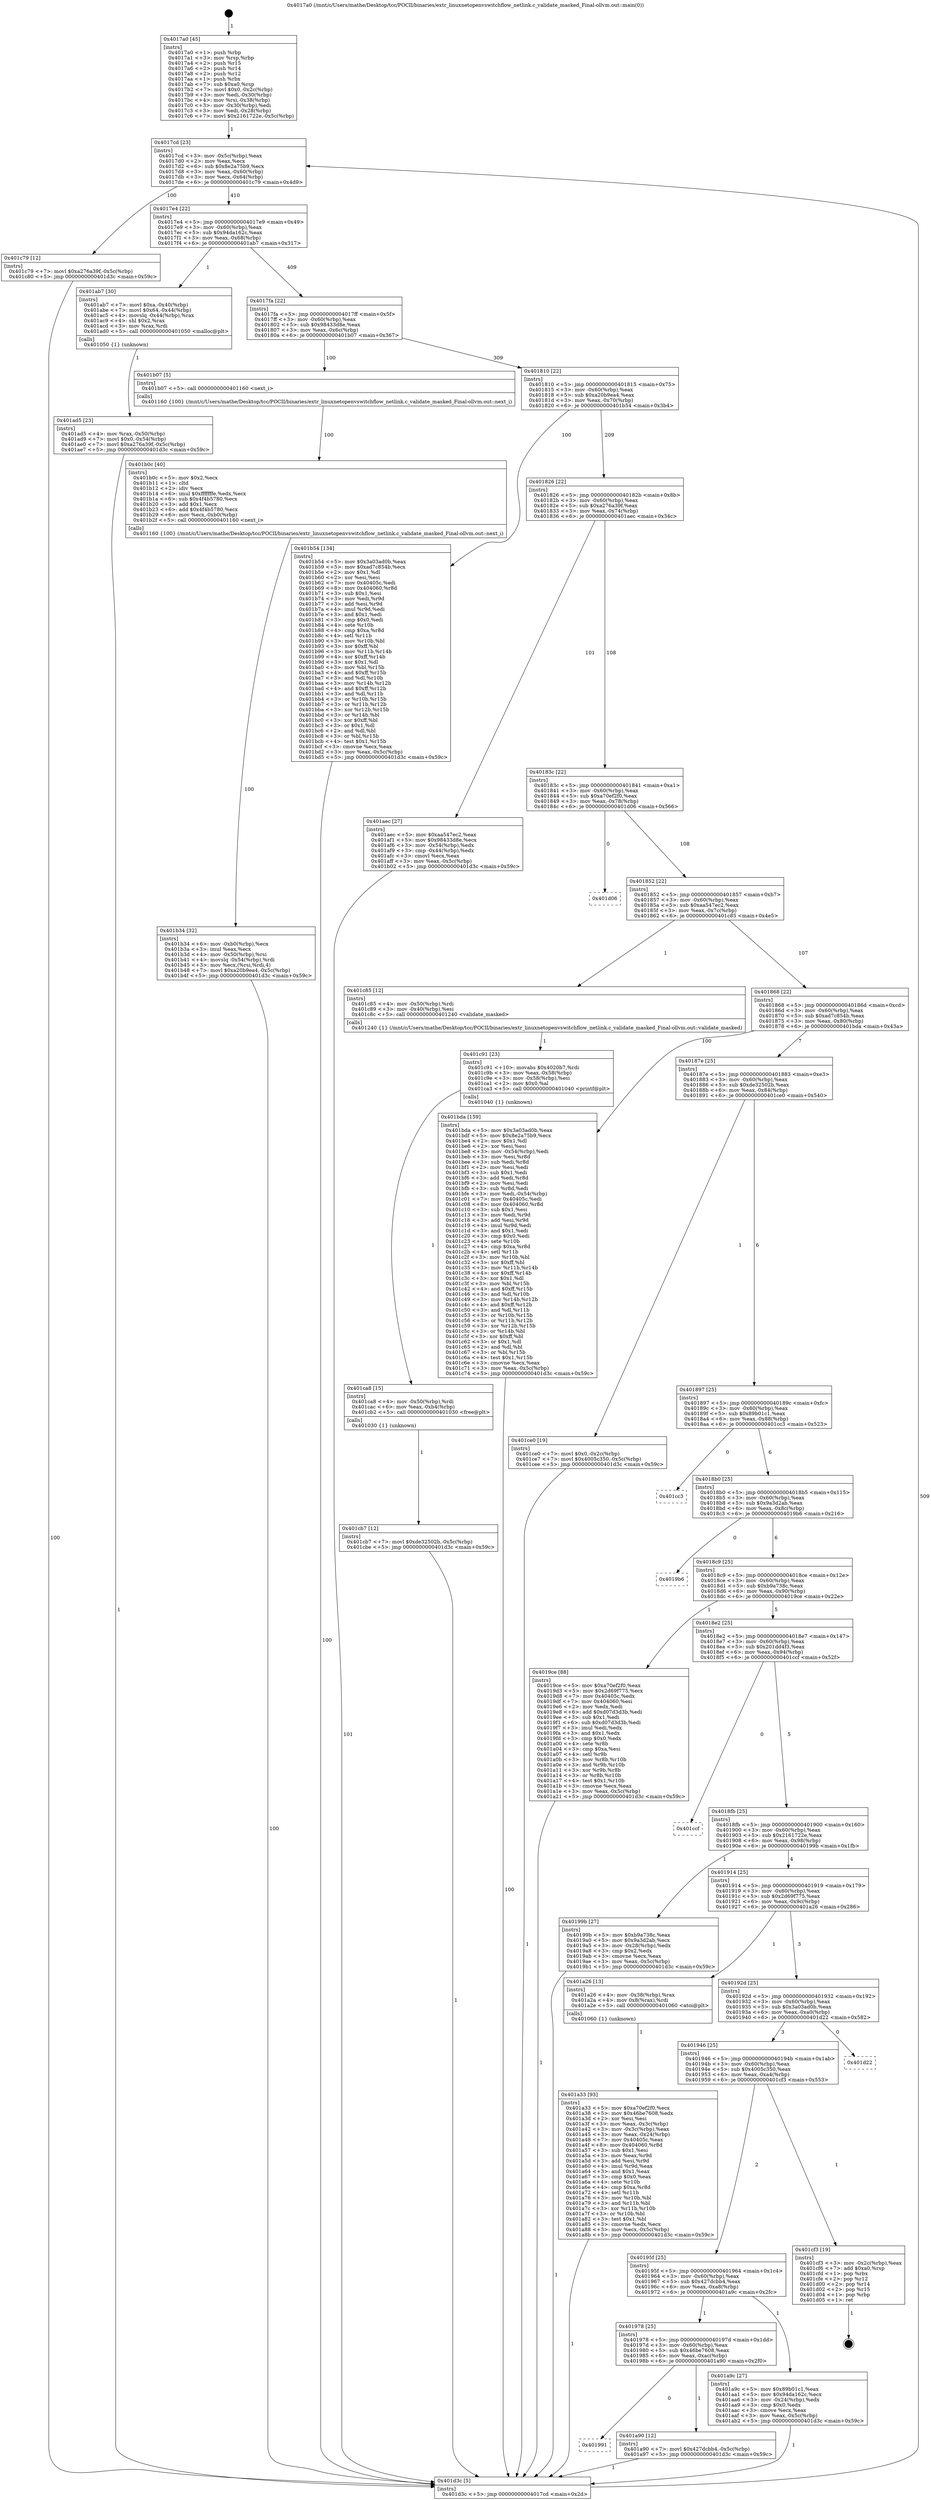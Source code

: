 digraph "0x4017a0" {
  label = "0x4017a0 (/mnt/c/Users/mathe/Desktop/tcc/POCII/binaries/extr_linuxnetopenvswitchflow_netlink.c_validate_masked_Final-ollvm.out::main(0))"
  labelloc = "t"
  node[shape=record]

  Entry [label="",width=0.3,height=0.3,shape=circle,fillcolor=black,style=filled]
  "0x4017cd" [label="{
     0x4017cd [23]\l
     | [instrs]\l
     &nbsp;&nbsp;0x4017cd \<+3\>: mov -0x5c(%rbp),%eax\l
     &nbsp;&nbsp;0x4017d0 \<+2\>: mov %eax,%ecx\l
     &nbsp;&nbsp;0x4017d2 \<+6\>: sub $0x8e2a75b9,%ecx\l
     &nbsp;&nbsp;0x4017d8 \<+3\>: mov %eax,-0x60(%rbp)\l
     &nbsp;&nbsp;0x4017db \<+3\>: mov %ecx,-0x64(%rbp)\l
     &nbsp;&nbsp;0x4017de \<+6\>: je 0000000000401c79 \<main+0x4d9\>\l
  }"]
  "0x401c79" [label="{
     0x401c79 [12]\l
     | [instrs]\l
     &nbsp;&nbsp;0x401c79 \<+7\>: movl $0xa276a39f,-0x5c(%rbp)\l
     &nbsp;&nbsp;0x401c80 \<+5\>: jmp 0000000000401d3c \<main+0x59c\>\l
  }"]
  "0x4017e4" [label="{
     0x4017e4 [22]\l
     | [instrs]\l
     &nbsp;&nbsp;0x4017e4 \<+5\>: jmp 00000000004017e9 \<main+0x49\>\l
     &nbsp;&nbsp;0x4017e9 \<+3\>: mov -0x60(%rbp),%eax\l
     &nbsp;&nbsp;0x4017ec \<+5\>: sub $0x94da162c,%eax\l
     &nbsp;&nbsp;0x4017f1 \<+3\>: mov %eax,-0x68(%rbp)\l
     &nbsp;&nbsp;0x4017f4 \<+6\>: je 0000000000401ab7 \<main+0x317\>\l
  }"]
  Exit [label="",width=0.3,height=0.3,shape=circle,fillcolor=black,style=filled,peripheries=2]
  "0x401ab7" [label="{
     0x401ab7 [30]\l
     | [instrs]\l
     &nbsp;&nbsp;0x401ab7 \<+7\>: movl $0xa,-0x40(%rbp)\l
     &nbsp;&nbsp;0x401abe \<+7\>: movl $0x64,-0x44(%rbp)\l
     &nbsp;&nbsp;0x401ac5 \<+4\>: movslq -0x44(%rbp),%rax\l
     &nbsp;&nbsp;0x401ac9 \<+4\>: shl $0x2,%rax\l
     &nbsp;&nbsp;0x401acd \<+3\>: mov %rax,%rdi\l
     &nbsp;&nbsp;0x401ad0 \<+5\>: call 0000000000401050 \<malloc@plt\>\l
     | [calls]\l
     &nbsp;&nbsp;0x401050 \{1\} (unknown)\l
  }"]
  "0x4017fa" [label="{
     0x4017fa [22]\l
     | [instrs]\l
     &nbsp;&nbsp;0x4017fa \<+5\>: jmp 00000000004017ff \<main+0x5f\>\l
     &nbsp;&nbsp;0x4017ff \<+3\>: mov -0x60(%rbp),%eax\l
     &nbsp;&nbsp;0x401802 \<+5\>: sub $0x98433d8e,%eax\l
     &nbsp;&nbsp;0x401807 \<+3\>: mov %eax,-0x6c(%rbp)\l
     &nbsp;&nbsp;0x40180a \<+6\>: je 0000000000401b07 \<main+0x367\>\l
  }"]
  "0x401cb7" [label="{
     0x401cb7 [12]\l
     | [instrs]\l
     &nbsp;&nbsp;0x401cb7 \<+7\>: movl $0xde32502b,-0x5c(%rbp)\l
     &nbsp;&nbsp;0x401cbe \<+5\>: jmp 0000000000401d3c \<main+0x59c\>\l
  }"]
  "0x401b07" [label="{
     0x401b07 [5]\l
     | [instrs]\l
     &nbsp;&nbsp;0x401b07 \<+5\>: call 0000000000401160 \<next_i\>\l
     | [calls]\l
     &nbsp;&nbsp;0x401160 \{100\} (/mnt/c/Users/mathe/Desktop/tcc/POCII/binaries/extr_linuxnetopenvswitchflow_netlink.c_validate_masked_Final-ollvm.out::next_i)\l
  }"]
  "0x401810" [label="{
     0x401810 [22]\l
     | [instrs]\l
     &nbsp;&nbsp;0x401810 \<+5\>: jmp 0000000000401815 \<main+0x75\>\l
     &nbsp;&nbsp;0x401815 \<+3\>: mov -0x60(%rbp),%eax\l
     &nbsp;&nbsp;0x401818 \<+5\>: sub $0xa20b9ea4,%eax\l
     &nbsp;&nbsp;0x40181d \<+3\>: mov %eax,-0x70(%rbp)\l
     &nbsp;&nbsp;0x401820 \<+6\>: je 0000000000401b54 \<main+0x3b4\>\l
  }"]
  "0x401ca8" [label="{
     0x401ca8 [15]\l
     | [instrs]\l
     &nbsp;&nbsp;0x401ca8 \<+4\>: mov -0x50(%rbp),%rdi\l
     &nbsp;&nbsp;0x401cac \<+6\>: mov %eax,-0xb4(%rbp)\l
     &nbsp;&nbsp;0x401cb2 \<+5\>: call 0000000000401030 \<free@plt\>\l
     | [calls]\l
     &nbsp;&nbsp;0x401030 \{1\} (unknown)\l
  }"]
  "0x401b54" [label="{
     0x401b54 [134]\l
     | [instrs]\l
     &nbsp;&nbsp;0x401b54 \<+5\>: mov $0x3a03ad0b,%eax\l
     &nbsp;&nbsp;0x401b59 \<+5\>: mov $0xad7c854b,%ecx\l
     &nbsp;&nbsp;0x401b5e \<+2\>: mov $0x1,%dl\l
     &nbsp;&nbsp;0x401b60 \<+2\>: xor %esi,%esi\l
     &nbsp;&nbsp;0x401b62 \<+7\>: mov 0x40405c,%edi\l
     &nbsp;&nbsp;0x401b69 \<+8\>: mov 0x404060,%r8d\l
     &nbsp;&nbsp;0x401b71 \<+3\>: sub $0x1,%esi\l
     &nbsp;&nbsp;0x401b74 \<+3\>: mov %edi,%r9d\l
     &nbsp;&nbsp;0x401b77 \<+3\>: add %esi,%r9d\l
     &nbsp;&nbsp;0x401b7a \<+4\>: imul %r9d,%edi\l
     &nbsp;&nbsp;0x401b7e \<+3\>: and $0x1,%edi\l
     &nbsp;&nbsp;0x401b81 \<+3\>: cmp $0x0,%edi\l
     &nbsp;&nbsp;0x401b84 \<+4\>: sete %r10b\l
     &nbsp;&nbsp;0x401b88 \<+4\>: cmp $0xa,%r8d\l
     &nbsp;&nbsp;0x401b8c \<+4\>: setl %r11b\l
     &nbsp;&nbsp;0x401b90 \<+3\>: mov %r10b,%bl\l
     &nbsp;&nbsp;0x401b93 \<+3\>: xor $0xff,%bl\l
     &nbsp;&nbsp;0x401b96 \<+3\>: mov %r11b,%r14b\l
     &nbsp;&nbsp;0x401b99 \<+4\>: xor $0xff,%r14b\l
     &nbsp;&nbsp;0x401b9d \<+3\>: xor $0x1,%dl\l
     &nbsp;&nbsp;0x401ba0 \<+3\>: mov %bl,%r15b\l
     &nbsp;&nbsp;0x401ba3 \<+4\>: and $0xff,%r15b\l
     &nbsp;&nbsp;0x401ba7 \<+3\>: and %dl,%r10b\l
     &nbsp;&nbsp;0x401baa \<+3\>: mov %r14b,%r12b\l
     &nbsp;&nbsp;0x401bad \<+4\>: and $0xff,%r12b\l
     &nbsp;&nbsp;0x401bb1 \<+3\>: and %dl,%r11b\l
     &nbsp;&nbsp;0x401bb4 \<+3\>: or %r10b,%r15b\l
     &nbsp;&nbsp;0x401bb7 \<+3\>: or %r11b,%r12b\l
     &nbsp;&nbsp;0x401bba \<+3\>: xor %r12b,%r15b\l
     &nbsp;&nbsp;0x401bbd \<+3\>: or %r14b,%bl\l
     &nbsp;&nbsp;0x401bc0 \<+3\>: xor $0xff,%bl\l
     &nbsp;&nbsp;0x401bc3 \<+3\>: or $0x1,%dl\l
     &nbsp;&nbsp;0x401bc6 \<+2\>: and %dl,%bl\l
     &nbsp;&nbsp;0x401bc8 \<+3\>: or %bl,%r15b\l
     &nbsp;&nbsp;0x401bcb \<+4\>: test $0x1,%r15b\l
     &nbsp;&nbsp;0x401bcf \<+3\>: cmovne %ecx,%eax\l
     &nbsp;&nbsp;0x401bd2 \<+3\>: mov %eax,-0x5c(%rbp)\l
     &nbsp;&nbsp;0x401bd5 \<+5\>: jmp 0000000000401d3c \<main+0x59c\>\l
  }"]
  "0x401826" [label="{
     0x401826 [22]\l
     | [instrs]\l
     &nbsp;&nbsp;0x401826 \<+5\>: jmp 000000000040182b \<main+0x8b\>\l
     &nbsp;&nbsp;0x40182b \<+3\>: mov -0x60(%rbp),%eax\l
     &nbsp;&nbsp;0x40182e \<+5\>: sub $0xa276a39f,%eax\l
     &nbsp;&nbsp;0x401833 \<+3\>: mov %eax,-0x74(%rbp)\l
     &nbsp;&nbsp;0x401836 \<+6\>: je 0000000000401aec \<main+0x34c\>\l
  }"]
  "0x401c91" [label="{
     0x401c91 [23]\l
     | [instrs]\l
     &nbsp;&nbsp;0x401c91 \<+10\>: movabs $0x4020b7,%rdi\l
     &nbsp;&nbsp;0x401c9b \<+3\>: mov %eax,-0x58(%rbp)\l
     &nbsp;&nbsp;0x401c9e \<+3\>: mov -0x58(%rbp),%esi\l
     &nbsp;&nbsp;0x401ca1 \<+2\>: mov $0x0,%al\l
     &nbsp;&nbsp;0x401ca3 \<+5\>: call 0000000000401040 \<printf@plt\>\l
     | [calls]\l
     &nbsp;&nbsp;0x401040 \{1\} (unknown)\l
  }"]
  "0x401aec" [label="{
     0x401aec [27]\l
     | [instrs]\l
     &nbsp;&nbsp;0x401aec \<+5\>: mov $0xaa547ec2,%eax\l
     &nbsp;&nbsp;0x401af1 \<+5\>: mov $0x98433d8e,%ecx\l
     &nbsp;&nbsp;0x401af6 \<+3\>: mov -0x54(%rbp),%edx\l
     &nbsp;&nbsp;0x401af9 \<+3\>: cmp -0x44(%rbp),%edx\l
     &nbsp;&nbsp;0x401afc \<+3\>: cmovl %ecx,%eax\l
     &nbsp;&nbsp;0x401aff \<+3\>: mov %eax,-0x5c(%rbp)\l
     &nbsp;&nbsp;0x401b02 \<+5\>: jmp 0000000000401d3c \<main+0x59c\>\l
  }"]
  "0x40183c" [label="{
     0x40183c [22]\l
     | [instrs]\l
     &nbsp;&nbsp;0x40183c \<+5\>: jmp 0000000000401841 \<main+0xa1\>\l
     &nbsp;&nbsp;0x401841 \<+3\>: mov -0x60(%rbp),%eax\l
     &nbsp;&nbsp;0x401844 \<+5\>: sub $0xa70ef2f0,%eax\l
     &nbsp;&nbsp;0x401849 \<+3\>: mov %eax,-0x78(%rbp)\l
     &nbsp;&nbsp;0x40184c \<+6\>: je 0000000000401d06 \<main+0x566\>\l
  }"]
  "0x401b34" [label="{
     0x401b34 [32]\l
     | [instrs]\l
     &nbsp;&nbsp;0x401b34 \<+6\>: mov -0xb0(%rbp),%ecx\l
     &nbsp;&nbsp;0x401b3a \<+3\>: imul %eax,%ecx\l
     &nbsp;&nbsp;0x401b3d \<+4\>: mov -0x50(%rbp),%rsi\l
     &nbsp;&nbsp;0x401b41 \<+4\>: movslq -0x54(%rbp),%rdi\l
     &nbsp;&nbsp;0x401b45 \<+3\>: mov %ecx,(%rsi,%rdi,4)\l
     &nbsp;&nbsp;0x401b48 \<+7\>: movl $0xa20b9ea4,-0x5c(%rbp)\l
     &nbsp;&nbsp;0x401b4f \<+5\>: jmp 0000000000401d3c \<main+0x59c\>\l
  }"]
  "0x401d06" [label="{
     0x401d06\l
  }", style=dashed]
  "0x401852" [label="{
     0x401852 [22]\l
     | [instrs]\l
     &nbsp;&nbsp;0x401852 \<+5\>: jmp 0000000000401857 \<main+0xb7\>\l
     &nbsp;&nbsp;0x401857 \<+3\>: mov -0x60(%rbp),%eax\l
     &nbsp;&nbsp;0x40185a \<+5\>: sub $0xaa547ec2,%eax\l
     &nbsp;&nbsp;0x40185f \<+3\>: mov %eax,-0x7c(%rbp)\l
     &nbsp;&nbsp;0x401862 \<+6\>: je 0000000000401c85 \<main+0x4e5\>\l
  }"]
  "0x401b0c" [label="{
     0x401b0c [40]\l
     | [instrs]\l
     &nbsp;&nbsp;0x401b0c \<+5\>: mov $0x2,%ecx\l
     &nbsp;&nbsp;0x401b11 \<+1\>: cltd\l
     &nbsp;&nbsp;0x401b12 \<+2\>: idiv %ecx\l
     &nbsp;&nbsp;0x401b14 \<+6\>: imul $0xfffffffe,%edx,%ecx\l
     &nbsp;&nbsp;0x401b1a \<+6\>: sub $0x4f4b5780,%ecx\l
     &nbsp;&nbsp;0x401b20 \<+3\>: add $0x1,%ecx\l
     &nbsp;&nbsp;0x401b23 \<+6\>: add $0x4f4b5780,%ecx\l
     &nbsp;&nbsp;0x401b29 \<+6\>: mov %ecx,-0xb0(%rbp)\l
     &nbsp;&nbsp;0x401b2f \<+5\>: call 0000000000401160 \<next_i\>\l
     | [calls]\l
     &nbsp;&nbsp;0x401160 \{100\} (/mnt/c/Users/mathe/Desktop/tcc/POCII/binaries/extr_linuxnetopenvswitchflow_netlink.c_validate_masked_Final-ollvm.out::next_i)\l
  }"]
  "0x401c85" [label="{
     0x401c85 [12]\l
     | [instrs]\l
     &nbsp;&nbsp;0x401c85 \<+4\>: mov -0x50(%rbp),%rdi\l
     &nbsp;&nbsp;0x401c89 \<+3\>: mov -0x40(%rbp),%esi\l
     &nbsp;&nbsp;0x401c8c \<+5\>: call 0000000000401240 \<validate_masked\>\l
     | [calls]\l
     &nbsp;&nbsp;0x401240 \{1\} (/mnt/c/Users/mathe/Desktop/tcc/POCII/binaries/extr_linuxnetopenvswitchflow_netlink.c_validate_masked_Final-ollvm.out::validate_masked)\l
  }"]
  "0x401868" [label="{
     0x401868 [22]\l
     | [instrs]\l
     &nbsp;&nbsp;0x401868 \<+5\>: jmp 000000000040186d \<main+0xcd\>\l
     &nbsp;&nbsp;0x40186d \<+3\>: mov -0x60(%rbp),%eax\l
     &nbsp;&nbsp;0x401870 \<+5\>: sub $0xad7c854b,%eax\l
     &nbsp;&nbsp;0x401875 \<+3\>: mov %eax,-0x80(%rbp)\l
     &nbsp;&nbsp;0x401878 \<+6\>: je 0000000000401bda \<main+0x43a\>\l
  }"]
  "0x401ad5" [label="{
     0x401ad5 [23]\l
     | [instrs]\l
     &nbsp;&nbsp;0x401ad5 \<+4\>: mov %rax,-0x50(%rbp)\l
     &nbsp;&nbsp;0x401ad9 \<+7\>: movl $0x0,-0x54(%rbp)\l
     &nbsp;&nbsp;0x401ae0 \<+7\>: movl $0xa276a39f,-0x5c(%rbp)\l
     &nbsp;&nbsp;0x401ae7 \<+5\>: jmp 0000000000401d3c \<main+0x59c\>\l
  }"]
  "0x401bda" [label="{
     0x401bda [159]\l
     | [instrs]\l
     &nbsp;&nbsp;0x401bda \<+5\>: mov $0x3a03ad0b,%eax\l
     &nbsp;&nbsp;0x401bdf \<+5\>: mov $0x8e2a75b9,%ecx\l
     &nbsp;&nbsp;0x401be4 \<+2\>: mov $0x1,%dl\l
     &nbsp;&nbsp;0x401be6 \<+2\>: xor %esi,%esi\l
     &nbsp;&nbsp;0x401be8 \<+3\>: mov -0x54(%rbp),%edi\l
     &nbsp;&nbsp;0x401beb \<+3\>: mov %esi,%r8d\l
     &nbsp;&nbsp;0x401bee \<+3\>: sub %edi,%r8d\l
     &nbsp;&nbsp;0x401bf1 \<+2\>: mov %esi,%edi\l
     &nbsp;&nbsp;0x401bf3 \<+3\>: sub $0x1,%edi\l
     &nbsp;&nbsp;0x401bf6 \<+3\>: add %edi,%r8d\l
     &nbsp;&nbsp;0x401bf9 \<+2\>: mov %esi,%edi\l
     &nbsp;&nbsp;0x401bfb \<+3\>: sub %r8d,%edi\l
     &nbsp;&nbsp;0x401bfe \<+3\>: mov %edi,-0x54(%rbp)\l
     &nbsp;&nbsp;0x401c01 \<+7\>: mov 0x40405c,%edi\l
     &nbsp;&nbsp;0x401c08 \<+8\>: mov 0x404060,%r8d\l
     &nbsp;&nbsp;0x401c10 \<+3\>: sub $0x1,%esi\l
     &nbsp;&nbsp;0x401c13 \<+3\>: mov %edi,%r9d\l
     &nbsp;&nbsp;0x401c16 \<+3\>: add %esi,%r9d\l
     &nbsp;&nbsp;0x401c19 \<+4\>: imul %r9d,%edi\l
     &nbsp;&nbsp;0x401c1d \<+3\>: and $0x1,%edi\l
     &nbsp;&nbsp;0x401c20 \<+3\>: cmp $0x0,%edi\l
     &nbsp;&nbsp;0x401c23 \<+4\>: sete %r10b\l
     &nbsp;&nbsp;0x401c27 \<+4\>: cmp $0xa,%r8d\l
     &nbsp;&nbsp;0x401c2b \<+4\>: setl %r11b\l
     &nbsp;&nbsp;0x401c2f \<+3\>: mov %r10b,%bl\l
     &nbsp;&nbsp;0x401c32 \<+3\>: xor $0xff,%bl\l
     &nbsp;&nbsp;0x401c35 \<+3\>: mov %r11b,%r14b\l
     &nbsp;&nbsp;0x401c38 \<+4\>: xor $0xff,%r14b\l
     &nbsp;&nbsp;0x401c3c \<+3\>: xor $0x1,%dl\l
     &nbsp;&nbsp;0x401c3f \<+3\>: mov %bl,%r15b\l
     &nbsp;&nbsp;0x401c42 \<+4\>: and $0xff,%r15b\l
     &nbsp;&nbsp;0x401c46 \<+3\>: and %dl,%r10b\l
     &nbsp;&nbsp;0x401c49 \<+3\>: mov %r14b,%r12b\l
     &nbsp;&nbsp;0x401c4c \<+4\>: and $0xff,%r12b\l
     &nbsp;&nbsp;0x401c50 \<+3\>: and %dl,%r11b\l
     &nbsp;&nbsp;0x401c53 \<+3\>: or %r10b,%r15b\l
     &nbsp;&nbsp;0x401c56 \<+3\>: or %r11b,%r12b\l
     &nbsp;&nbsp;0x401c59 \<+3\>: xor %r12b,%r15b\l
     &nbsp;&nbsp;0x401c5c \<+3\>: or %r14b,%bl\l
     &nbsp;&nbsp;0x401c5f \<+3\>: xor $0xff,%bl\l
     &nbsp;&nbsp;0x401c62 \<+3\>: or $0x1,%dl\l
     &nbsp;&nbsp;0x401c65 \<+2\>: and %dl,%bl\l
     &nbsp;&nbsp;0x401c67 \<+3\>: or %bl,%r15b\l
     &nbsp;&nbsp;0x401c6a \<+4\>: test $0x1,%r15b\l
     &nbsp;&nbsp;0x401c6e \<+3\>: cmovne %ecx,%eax\l
     &nbsp;&nbsp;0x401c71 \<+3\>: mov %eax,-0x5c(%rbp)\l
     &nbsp;&nbsp;0x401c74 \<+5\>: jmp 0000000000401d3c \<main+0x59c\>\l
  }"]
  "0x40187e" [label="{
     0x40187e [25]\l
     | [instrs]\l
     &nbsp;&nbsp;0x40187e \<+5\>: jmp 0000000000401883 \<main+0xe3\>\l
     &nbsp;&nbsp;0x401883 \<+3\>: mov -0x60(%rbp),%eax\l
     &nbsp;&nbsp;0x401886 \<+5\>: sub $0xde32502b,%eax\l
     &nbsp;&nbsp;0x40188b \<+6\>: mov %eax,-0x84(%rbp)\l
     &nbsp;&nbsp;0x401891 \<+6\>: je 0000000000401ce0 \<main+0x540\>\l
  }"]
  "0x401991" [label="{
     0x401991\l
  }", style=dashed]
  "0x401ce0" [label="{
     0x401ce0 [19]\l
     | [instrs]\l
     &nbsp;&nbsp;0x401ce0 \<+7\>: movl $0x0,-0x2c(%rbp)\l
     &nbsp;&nbsp;0x401ce7 \<+7\>: movl $0x4005c350,-0x5c(%rbp)\l
     &nbsp;&nbsp;0x401cee \<+5\>: jmp 0000000000401d3c \<main+0x59c\>\l
  }"]
  "0x401897" [label="{
     0x401897 [25]\l
     | [instrs]\l
     &nbsp;&nbsp;0x401897 \<+5\>: jmp 000000000040189c \<main+0xfc\>\l
     &nbsp;&nbsp;0x40189c \<+3\>: mov -0x60(%rbp),%eax\l
     &nbsp;&nbsp;0x40189f \<+5\>: sub $0x89b01c1,%eax\l
     &nbsp;&nbsp;0x4018a4 \<+6\>: mov %eax,-0x88(%rbp)\l
     &nbsp;&nbsp;0x4018aa \<+6\>: je 0000000000401cc3 \<main+0x523\>\l
  }"]
  "0x401a90" [label="{
     0x401a90 [12]\l
     | [instrs]\l
     &nbsp;&nbsp;0x401a90 \<+7\>: movl $0x427dcbb4,-0x5c(%rbp)\l
     &nbsp;&nbsp;0x401a97 \<+5\>: jmp 0000000000401d3c \<main+0x59c\>\l
  }"]
  "0x401cc3" [label="{
     0x401cc3\l
  }", style=dashed]
  "0x4018b0" [label="{
     0x4018b0 [25]\l
     | [instrs]\l
     &nbsp;&nbsp;0x4018b0 \<+5\>: jmp 00000000004018b5 \<main+0x115\>\l
     &nbsp;&nbsp;0x4018b5 \<+3\>: mov -0x60(%rbp),%eax\l
     &nbsp;&nbsp;0x4018b8 \<+5\>: sub $0x9a3d2ab,%eax\l
     &nbsp;&nbsp;0x4018bd \<+6\>: mov %eax,-0x8c(%rbp)\l
     &nbsp;&nbsp;0x4018c3 \<+6\>: je 00000000004019b6 \<main+0x216\>\l
  }"]
  "0x401978" [label="{
     0x401978 [25]\l
     | [instrs]\l
     &nbsp;&nbsp;0x401978 \<+5\>: jmp 000000000040197d \<main+0x1dd\>\l
     &nbsp;&nbsp;0x40197d \<+3\>: mov -0x60(%rbp),%eax\l
     &nbsp;&nbsp;0x401980 \<+5\>: sub $0x46be7608,%eax\l
     &nbsp;&nbsp;0x401985 \<+6\>: mov %eax,-0xac(%rbp)\l
     &nbsp;&nbsp;0x40198b \<+6\>: je 0000000000401a90 \<main+0x2f0\>\l
  }"]
  "0x4019b6" [label="{
     0x4019b6\l
  }", style=dashed]
  "0x4018c9" [label="{
     0x4018c9 [25]\l
     | [instrs]\l
     &nbsp;&nbsp;0x4018c9 \<+5\>: jmp 00000000004018ce \<main+0x12e\>\l
     &nbsp;&nbsp;0x4018ce \<+3\>: mov -0x60(%rbp),%eax\l
     &nbsp;&nbsp;0x4018d1 \<+5\>: sub $0xb9a738c,%eax\l
     &nbsp;&nbsp;0x4018d6 \<+6\>: mov %eax,-0x90(%rbp)\l
     &nbsp;&nbsp;0x4018dc \<+6\>: je 00000000004019ce \<main+0x22e\>\l
  }"]
  "0x401a9c" [label="{
     0x401a9c [27]\l
     | [instrs]\l
     &nbsp;&nbsp;0x401a9c \<+5\>: mov $0x89b01c1,%eax\l
     &nbsp;&nbsp;0x401aa1 \<+5\>: mov $0x94da162c,%ecx\l
     &nbsp;&nbsp;0x401aa6 \<+3\>: mov -0x24(%rbp),%edx\l
     &nbsp;&nbsp;0x401aa9 \<+3\>: cmp $0x0,%edx\l
     &nbsp;&nbsp;0x401aac \<+3\>: cmove %ecx,%eax\l
     &nbsp;&nbsp;0x401aaf \<+3\>: mov %eax,-0x5c(%rbp)\l
     &nbsp;&nbsp;0x401ab2 \<+5\>: jmp 0000000000401d3c \<main+0x59c\>\l
  }"]
  "0x4019ce" [label="{
     0x4019ce [88]\l
     | [instrs]\l
     &nbsp;&nbsp;0x4019ce \<+5\>: mov $0xa70ef2f0,%eax\l
     &nbsp;&nbsp;0x4019d3 \<+5\>: mov $0x2d69f775,%ecx\l
     &nbsp;&nbsp;0x4019d8 \<+7\>: mov 0x40405c,%edx\l
     &nbsp;&nbsp;0x4019df \<+7\>: mov 0x404060,%esi\l
     &nbsp;&nbsp;0x4019e6 \<+2\>: mov %edx,%edi\l
     &nbsp;&nbsp;0x4019e8 \<+6\>: add $0xd07d3d3b,%edi\l
     &nbsp;&nbsp;0x4019ee \<+3\>: sub $0x1,%edi\l
     &nbsp;&nbsp;0x4019f1 \<+6\>: sub $0xd07d3d3b,%edi\l
     &nbsp;&nbsp;0x4019f7 \<+3\>: imul %edi,%edx\l
     &nbsp;&nbsp;0x4019fa \<+3\>: and $0x1,%edx\l
     &nbsp;&nbsp;0x4019fd \<+3\>: cmp $0x0,%edx\l
     &nbsp;&nbsp;0x401a00 \<+4\>: sete %r8b\l
     &nbsp;&nbsp;0x401a04 \<+3\>: cmp $0xa,%esi\l
     &nbsp;&nbsp;0x401a07 \<+4\>: setl %r9b\l
     &nbsp;&nbsp;0x401a0b \<+3\>: mov %r8b,%r10b\l
     &nbsp;&nbsp;0x401a0e \<+3\>: and %r9b,%r10b\l
     &nbsp;&nbsp;0x401a11 \<+3\>: xor %r9b,%r8b\l
     &nbsp;&nbsp;0x401a14 \<+3\>: or %r8b,%r10b\l
     &nbsp;&nbsp;0x401a17 \<+4\>: test $0x1,%r10b\l
     &nbsp;&nbsp;0x401a1b \<+3\>: cmovne %ecx,%eax\l
     &nbsp;&nbsp;0x401a1e \<+3\>: mov %eax,-0x5c(%rbp)\l
     &nbsp;&nbsp;0x401a21 \<+5\>: jmp 0000000000401d3c \<main+0x59c\>\l
  }"]
  "0x4018e2" [label="{
     0x4018e2 [25]\l
     | [instrs]\l
     &nbsp;&nbsp;0x4018e2 \<+5\>: jmp 00000000004018e7 \<main+0x147\>\l
     &nbsp;&nbsp;0x4018e7 \<+3\>: mov -0x60(%rbp),%eax\l
     &nbsp;&nbsp;0x4018ea \<+5\>: sub $0x201dd4f3,%eax\l
     &nbsp;&nbsp;0x4018ef \<+6\>: mov %eax,-0x94(%rbp)\l
     &nbsp;&nbsp;0x4018f5 \<+6\>: je 0000000000401ccf \<main+0x52f\>\l
  }"]
  "0x40195f" [label="{
     0x40195f [25]\l
     | [instrs]\l
     &nbsp;&nbsp;0x40195f \<+5\>: jmp 0000000000401964 \<main+0x1c4\>\l
     &nbsp;&nbsp;0x401964 \<+3\>: mov -0x60(%rbp),%eax\l
     &nbsp;&nbsp;0x401967 \<+5\>: sub $0x427dcbb4,%eax\l
     &nbsp;&nbsp;0x40196c \<+6\>: mov %eax,-0xa8(%rbp)\l
     &nbsp;&nbsp;0x401972 \<+6\>: je 0000000000401a9c \<main+0x2fc\>\l
  }"]
  "0x401ccf" [label="{
     0x401ccf\l
  }", style=dashed]
  "0x4018fb" [label="{
     0x4018fb [25]\l
     | [instrs]\l
     &nbsp;&nbsp;0x4018fb \<+5\>: jmp 0000000000401900 \<main+0x160\>\l
     &nbsp;&nbsp;0x401900 \<+3\>: mov -0x60(%rbp),%eax\l
     &nbsp;&nbsp;0x401903 \<+5\>: sub $0x2161722e,%eax\l
     &nbsp;&nbsp;0x401908 \<+6\>: mov %eax,-0x98(%rbp)\l
     &nbsp;&nbsp;0x40190e \<+6\>: je 000000000040199b \<main+0x1fb\>\l
  }"]
  "0x401cf3" [label="{
     0x401cf3 [19]\l
     | [instrs]\l
     &nbsp;&nbsp;0x401cf3 \<+3\>: mov -0x2c(%rbp),%eax\l
     &nbsp;&nbsp;0x401cf6 \<+7\>: add $0xa0,%rsp\l
     &nbsp;&nbsp;0x401cfd \<+1\>: pop %rbx\l
     &nbsp;&nbsp;0x401cfe \<+2\>: pop %r12\l
     &nbsp;&nbsp;0x401d00 \<+2\>: pop %r14\l
     &nbsp;&nbsp;0x401d02 \<+2\>: pop %r15\l
     &nbsp;&nbsp;0x401d04 \<+1\>: pop %rbp\l
     &nbsp;&nbsp;0x401d05 \<+1\>: ret\l
  }"]
  "0x40199b" [label="{
     0x40199b [27]\l
     | [instrs]\l
     &nbsp;&nbsp;0x40199b \<+5\>: mov $0xb9a738c,%eax\l
     &nbsp;&nbsp;0x4019a0 \<+5\>: mov $0x9a3d2ab,%ecx\l
     &nbsp;&nbsp;0x4019a5 \<+3\>: mov -0x28(%rbp),%edx\l
     &nbsp;&nbsp;0x4019a8 \<+3\>: cmp $0x2,%edx\l
     &nbsp;&nbsp;0x4019ab \<+3\>: cmovne %ecx,%eax\l
     &nbsp;&nbsp;0x4019ae \<+3\>: mov %eax,-0x5c(%rbp)\l
     &nbsp;&nbsp;0x4019b1 \<+5\>: jmp 0000000000401d3c \<main+0x59c\>\l
  }"]
  "0x401914" [label="{
     0x401914 [25]\l
     | [instrs]\l
     &nbsp;&nbsp;0x401914 \<+5\>: jmp 0000000000401919 \<main+0x179\>\l
     &nbsp;&nbsp;0x401919 \<+3\>: mov -0x60(%rbp),%eax\l
     &nbsp;&nbsp;0x40191c \<+5\>: sub $0x2d69f775,%eax\l
     &nbsp;&nbsp;0x401921 \<+6\>: mov %eax,-0x9c(%rbp)\l
     &nbsp;&nbsp;0x401927 \<+6\>: je 0000000000401a26 \<main+0x286\>\l
  }"]
  "0x401d3c" [label="{
     0x401d3c [5]\l
     | [instrs]\l
     &nbsp;&nbsp;0x401d3c \<+5\>: jmp 00000000004017cd \<main+0x2d\>\l
  }"]
  "0x4017a0" [label="{
     0x4017a0 [45]\l
     | [instrs]\l
     &nbsp;&nbsp;0x4017a0 \<+1\>: push %rbp\l
     &nbsp;&nbsp;0x4017a1 \<+3\>: mov %rsp,%rbp\l
     &nbsp;&nbsp;0x4017a4 \<+2\>: push %r15\l
     &nbsp;&nbsp;0x4017a6 \<+2\>: push %r14\l
     &nbsp;&nbsp;0x4017a8 \<+2\>: push %r12\l
     &nbsp;&nbsp;0x4017aa \<+1\>: push %rbx\l
     &nbsp;&nbsp;0x4017ab \<+7\>: sub $0xa0,%rsp\l
     &nbsp;&nbsp;0x4017b2 \<+7\>: movl $0x0,-0x2c(%rbp)\l
     &nbsp;&nbsp;0x4017b9 \<+3\>: mov %edi,-0x30(%rbp)\l
     &nbsp;&nbsp;0x4017bc \<+4\>: mov %rsi,-0x38(%rbp)\l
     &nbsp;&nbsp;0x4017c0 \<+3\>: mov -0x30(%rbp),%edi\l
     &nbsp;&nbsp;0x4017c3 \<+3\>: mov %edi,-0x28(%rbp)\l
     &nbsp;&nbsp;0x4017c6 \<+7\>: movl $0x2161722e,-0x5c(%rbp)\l
  }"]
  "0x401946" [label="{
     0x401946 [25]\l
     | [instrs]\l
     &nbsp;&nbsp;0x401946 \<+5\>: jmp 000000000040194b \<main+0x1ab\>\l
     &nbsp;&nbsp;0x40194b \<+3\>: mov -0x60(%rbp),%eax\l
     &nbsp;&nbsp;0x40194e \<+5\>: sub $0x4005c350,%eax\l
     &nbsp;&nbsp;0x401953 \<+6\>: mov %eax,-0xa4(%rbp)\l
     &nbsp;&nbsp;0x401959 \<+6\>: je 0000000000401cf3 \<main+0x553\>\l
  }"]
  "0x401a26" [label="{
     0x401a26 [13]\l
     | [instrs]\l
     &nbsp;&nbsp;0x401a26 \<+4\>: mov -0x38(%rbp),%rax\l
     &nbsp;&nbsp;0x401a2a \<+4\>: mov 0x8(%rax),%rdi\l
     &nbsp;&nbsp;0x401a2e \<+5\>: call 0000000000401060 \<atoi@plt\>\l
     | [calls]\l
     &nbsp;&nbsp;0x401060 \{1\} (unknown)\l
  }"]
  "0x40192d" [label="{
     0x40192d [25]\l
     | [instrs]\l
     &nbsp;&nbsp;0x40192d \<+5\>: jmp 0000000000401932 \<main+0x192\>\l
     &nbsp;&nbsp;0x401932 \<+3\>: mov -0x60(%rbp),%eax\l
     &nbsp;&nbsp;0x401935 \<+5\>: sub $0x3a03ad0b,%eax\l
     &nbsp;&nbsp;0x40193a \<+6\>: mov %eax,-0xa0(%rbp)\l
     &nbsp;&nbsp;0x401940 \<+6\>: je 0000000000401d22 \<main+0x582\>\l
  }"]
  "0x401a33" [label="{
     0x401a33 [93]\l
     | [instrs]\l
     &nbsp;&nbsp;0x401a33 \<+5\>: mov $0xa70ef2f0,%ecx\l
     &nbsp;&nbsp;0x401a38 \<+5\>: mov $0x46be7608,%edx\l
     &nbsp;&nbsp;0x401a3d \<+2\>: xor %esi,%esi\l
     &nbsp;&nbsp;0x401a3f \<+3\>: mov %eax,-0x3c(%rbp)\l
     &nbsp;&nbsp;0x401a42 \<+3\>: mov -0x3c(%rbp),%eax\l
     &nbsp;&nbsp;0x401a45 \<+3\>: mov %eax,-0x24(%rbp)\l
     &nbsp;&nbsp;0x401a48 \<+7\>: mov 0x40405c,%eax\l
     &nbsp;&nbsp;0x401a4f \<+8\>: mov 0x404060,%r8d\l
     &nbsp;&nbsp;0x401a57 \<+3\>: sub $0x1,%esi\l
     &nbsp;&nbsp;0x401a5a \<+3\>: mov %eax,%r9d\l
     &nbsp;&nbsp;0x401a5d \<+3\>: add %esi,%r9d\l
     &nbsp;&nbsp;0x401a60 \<+4\>: imul %r9d,%eax\l
     &nbsp;&nbsp;0x401a64 \<+3\>: and $0x1,%eax\l
     &nbsp;&nbsp;0x401a67 \<+3\>: cmp $0x0,%eax\l
     &nbsp;&nbsp;0x401a6a \<+4\>: sete %r10b\l
     &nbsp;&nbsp;0x401a6e \<+4\>: cmp $0xa,%r8d\l
     &nbsp;&nbsp;0x401a72 \<+4\>: setl %r11b\l
     &nbsp;&nbsp;0x401a76 \<+3\>: mov %r10b,%bl\l
     &nbsp;&nbsp;0x401a79 \<+3\>: and %r11b,%bl\l
     &nbsp;&nbsp;0x401a7c \<+3\>: xor %r11b,%r10b\l
     &nbsp;&nbsp;0x401a7f \<+3\>: or %r10b,%bl\l
     &nbsp;&nbsp;0x401a82 \<+3\>: test $0x1,%bl\l
     &nbsp;&nbsp;0x401a85 \<+3\>: cmovne %edx,%ecx\l
     &nbsp;&nbsp;0x401a88 \<+3\>: mov %ecx,-0x5c(%rbp)\l
     &nbsp;&nbsp;0x401a8b \<+5\>: jmp 0000000000401d3c \<main+0x59c\>\l
  }"]
  "0x401d22" [label="{
     0x401d22\l
  }", style=dashed]
  Entry -> "0x4017a0" [label=" 1"]
  "0x4017cd" -> "0x401c79" [label=" 100"]
  "0x4017cd" -> "0x4017e4" [label=" 410"]
  "0x401cf3" -> Exit [label=" 1"]
  "0x4017e4" -> "0x401ab7" [label=" 1"]
  "0x4017e4" -> "0x4017fa" [label=" 409"]
  "0x401ce0" -> "0x401d3c" [label=" 1"]
  "0x4017fa" -> "0x401b07" [label=" 100"]
  "0x4017fa" -> "0x401810" [label=" 309"]
  "0x401cb7" -> "0x401d3c" [label=" 1"]
  "0x401810" -> "0x401b54" [label=" 100"]
  "0x401810" -> "0x401826" [label=" 209"]
  "0x401ca8" -> "0x401cb7" [label=" 1"]
  "0x401826" -> "0x401aec" [label=" 101"]
  "0x401826" -> "0x40183c" [label=" 108"]
  "0x401c91" -> "0x401ca8" [label=" 1"]
  "0x40183c" -> "0x401d06" [label=" 0"]
  "0x40183c" -> "0x401852" [label=" 108"]
  "0x401c85" -> "0x401c91" [label=" 1"]
  "0x401852" -> "0x401c85" [label=" 1"]
  "0x401852" -> "0x401868" [label=" 107"]
  "0x401c79" -> "0x401d3c" [label=" 100"]
  "0x401868" -> "0x401bda" [label=" 100"]
  "0x401868" -> "0x40187e" [label=" 7"]
  "0x401bda" -> "0x401d3c" [label=" 100"]
  "0x40187e" -> "0x401ce0" [label=" 1"]
  "0x40187e" -> "0x401897" [label=" 6"]
  "0x401b54" -> "0x401d3c" [label=" 100"]
  "0x401897" -> "0x401cc3" [label=" 0"]
  "0x401897" -> "0x4018b0" [label=" 6"]
  "0x401b34" -> "0x401d3c" [label=" 100"]
  "0x4018b0" -> "0x4019b6" [label=" 0"]
  "0x4018b0" -> "0x4018c9" [label=" 6"]
  "0x401b07" -> "0x401b0c" [label=" 100"]
  "0x4018c9" -> "0x4019ce" [label=" 1"]
  "0x4018c9" -> "0x4018e2" [label=" 5"]
  "0x401aec" -> "0x401d3c" [label=" 101"]
  "0x4018e2" -> "0x401ccf" [label=" 0"]
  "0x4018e2" -> "0x4018fb" [label=" 5"]
  "0x401ab7" -> "0x401ad5" [label=" 1"]
  "0x4018fb" -> "0x40199b" [label=" 1"]
  "0x4018fb" -> "0x401914" [label=" 4"]
  "0x40199b" -> "0x401d3c" [label=" 1"]
  "0x4017a0" -> "0x4017cd" [label=" 1"]
  "0x401d3c" -> "0x4017cd" [label=" 509"]
  "0x4019ce" -> "0x401d3c" [label=" 1"]
  "0x401a9c" -> "0x401d3c" [label=" 1"]
  "0x401914" -> "0x401a26" [label=" 1"]
  "0x401914" -> "0x40192d" [label=" 3"]
  "0x401a26" -> "0x401a33" [label=" 1"]
  "0x401a33" -> "0x401d3c" [label=" 1"]
  "0x401978" -> "0x401991" [label=" 0"]
  "0x40192d" -> "0x401d22" [label=" 0"]
  "0x40192d" -> "0x401946" [label=" 3"]
  "0x401a90" -> "0x401d3c" [label=" 1"]
  "0x401946" -> "0x401cf3" [label=" 1"]
  "0x401946" -> "0x40195f" [label=" 2"]
  "0x401ad5" -> "0x401d3c" [label=" 1"]
  "0x40195f" -> "0x401a9c" [label=" 1"]
  "0x40195f" -> "0x401978" [label=" 1"]
  "0x401b0c" -> "0x401b34" [label=" 100"]
  "0x401978" -> "0x401a90" [label=" 1"]
}
